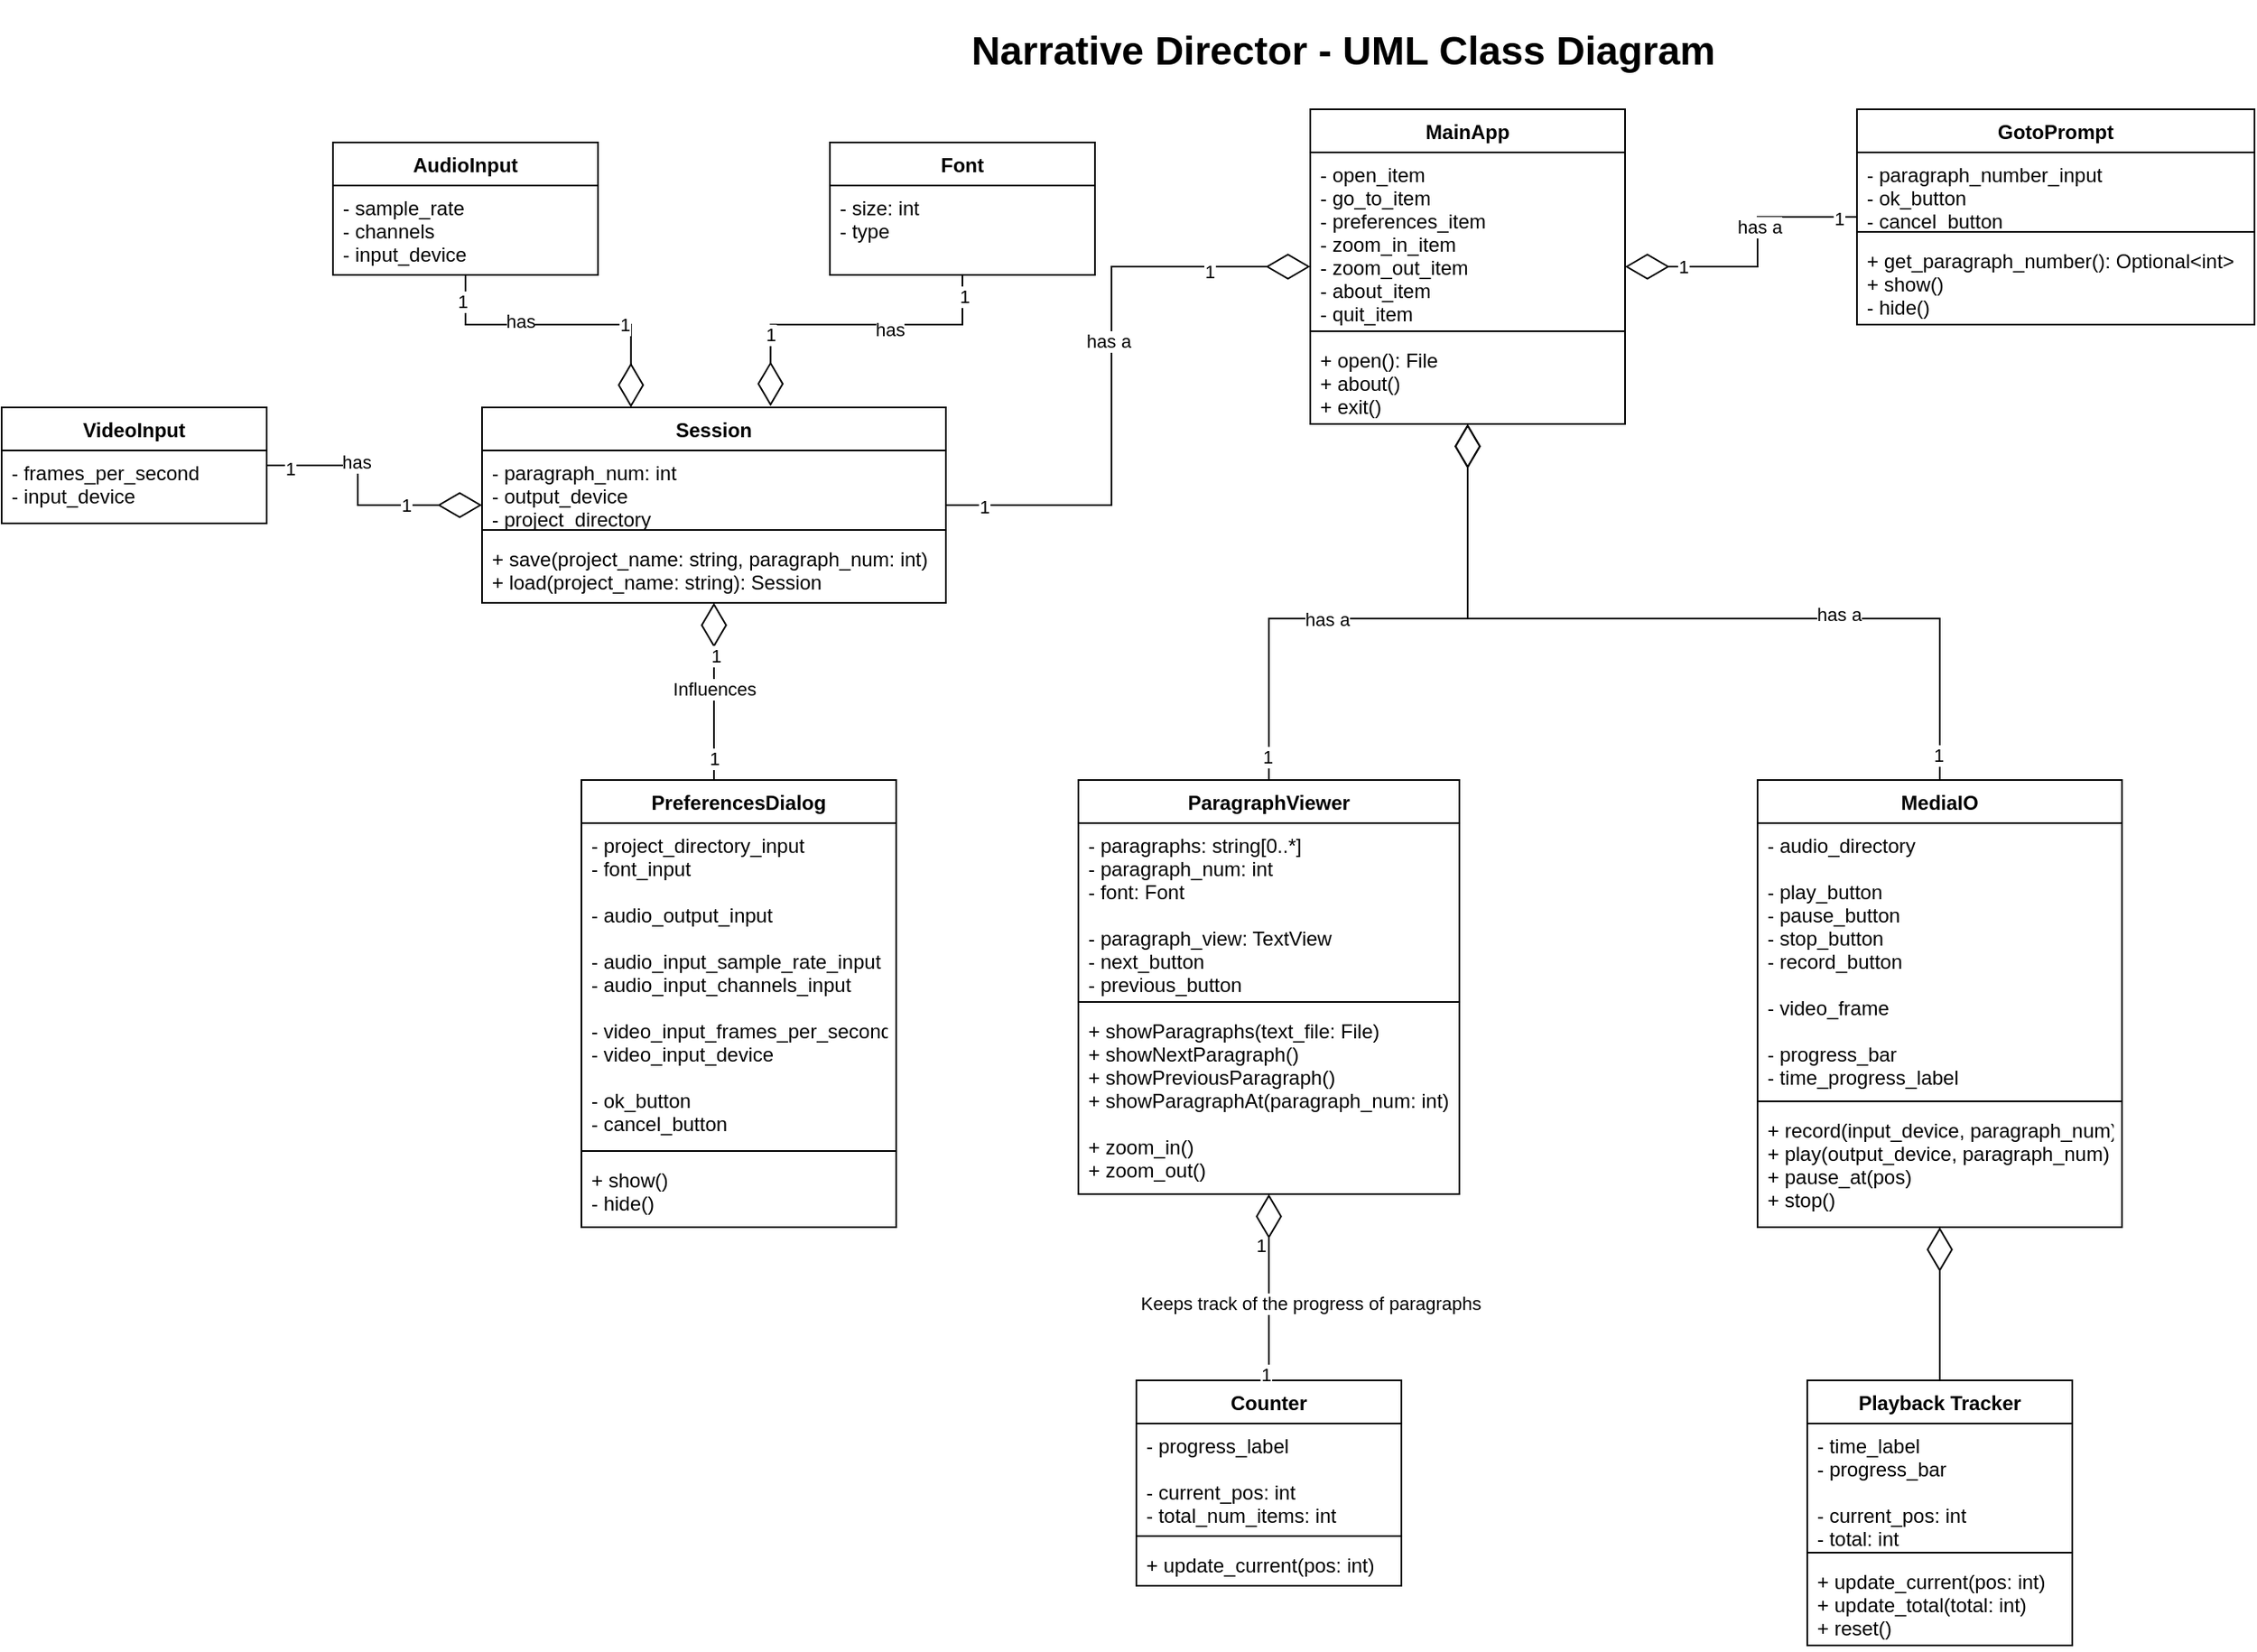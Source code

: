 <mxfile version="24.1.0" type="device">
  <diagram id="C5RBs43oDa-KdzZeNtuy" name="Page-1">
    <mxGraphModel dx="1839" dy="1155" grid="1" gridSize="10" guides="1" tooltips="1" connect="1" arrows="1" fold="1" page="1" pageScale="1" pageWidth="827" pageHeight="1169" math="0" shadow="0">
      <root>
        <mxCell id="WIyWlLk6GJQsqaUBKTNV-0" />
        <mxCell id="WIyWlLk6GJQsqaUBKTNV-1" parent="WIyWlLk6GJQsqaUBKTNV-0" />
        <mxCell id="CWmGrvaaXz-5sUjLNDUD-9" style="edgeStyle=orthogonalEdgeStyle;rounded=0;orthogonalLoop=1;jettySize=auto;html=1;endArrow=diamondThin;endFill=0;endSize=24;" parent="WIyWlLk6GJQsqaUBKTNV-1" source="7qF5mrvs6irYJMopvK7C-4" target="CWmGrvaaXz-5sUjLNDUD-0" edge="1">
          <mxGeometry relative="1" as="geometry" />
        </mxCell>
        <mxCell id="CWmGrvaaXz-5sUjLNDUD-12" value="1" style="edgeLabel;html=1;align=center;verticalAlign=middle;resizable=0;points=[];" parent="CWmGrvaaXz-5sUjLNDUD-9" vertex="1" connectable="0">
          <mxGeometry x="-0.915" y="1" relative="1" as="geometry">
            <mxPoint as="offset" />
          </mxGeometry>
        </mxCell>
        <mxCell id="CWmGrvaaXz-5sUjLNDUD-14" value="has a" style="edgeLabel;html=1;align=center;verticalAlign=middle;resizable=0;points=[];" parent="CWmGrvaaXz-5sUjLNDUD-9" vertex="1" connectable="0">
          <mxGeometry x="-0.21" relative="1" as="geometry">
            <mxPoint as="offset" />
          </mxGeometry>
        </mxCell>
        <mxCell id="7qF5mrvs6irYJMopvK7C-4" value="ParagraphViewer" style="swimlane;fontStyle=1;align=center;verticalAlign=top;childLayout=stackLayout;horizontal=1;startSize=26;horizontalStack=0;resizeParent=1;resizeParentMax=0;resizeLast=0;collapsible=1;marginBottom=0;" parent="WIyWlLk6GJQsqaUBKTNV-1" vertex="1">
          <mxGeometry x="90" y="485" width="230" height="250" as="geometry" />
        </mxCell>
        <mxCell id="7qF5mrvs6irYJMopvK7C-5" value="- paragraphs: string[0..*]&#xa;- paragraph_num: int&#xa;- font: Font&#xa;&#xa;- paragraph_view: TextView&#xa;- next_button&#xa;- previous_button" style="text;strokeColor=none;fillColor=none;align=left;verticalAlign=top;spacingLeft=4;spacingRight=4;overflow=hidden;rotatable=0;points=[[0,0.5],[1,0.5]];portConstraint=eastwest;" parent="7qF5mrvs6irYJMopvK7C-4" vertex="1">
          <mxGeometry y="26" width="230" height="104" as="geometry" />
        </mxCell>
        <mxCell id="7qF5mrvs6irYJMopvK7C-6" value="" style="line;strokeWidth=1;fillColor=none;align=left;verticalAlign=middle;spacingTop=-1;spacingLeft=3;spacingRight=3;rotatable=0;labelPosition=right;points=[];portConstraint=eastwest;" parent="7qF5mrvs6irYJMopvK7C-4" vertex="1">
          <mxGeometry y="130" width="230" height="8" as="geometry" />
        </mxCell>
        <mxCell id="7qF5mrvs6irYJMopvK7C-7" value="+ showParagraphs(text_file: File)&#xa;+ showNextParagraph()&#xa;+ showPreviousParagraph()&#xa;+ showParagraphAt(paragraph_num: int)&#xa;&#xa;+ zoom_in()&#xa;+ zoom_out()&#xa;" style="text;strokeColor=none;fillColor=none;align=left;verticalAlign=top;spacingLeft=4;spacingRight=4;overflow=hidden;rotatable=0;points=[[0,0.5],[1,0.5]];portConstraint=eastwest;" parent="7qF5mrvs6irYJMopvK7C-4" vertex="1">
          <mxGeometry y="138" width="230" height="112" as="geometry" />
        </mxCell>
        <mxCell id="CWmGrvaaXz-5sUjLNDUD-4" style="edgeStyle=orthogonalEdgeStyle;rounded=0;orthogonalLoop=1;jettySize=auto;html=1;endArrow=diamondThin;endFill=0;endSize=24;" parent="WIyWlLk6GJQsqaUBKTNV-1" source="7qF5mrvs6irYJMopvK7C-15" target="CWmGrvaaXz-5sUjLNDUD-0" edge="1">
          <mxGeometry relative="1" as="geometry" />
        </mxCell>
        <mxCell id="CWmGrvaaXz-5sUjLNDUD-6" value="1" style="edgeLabel;html=1;align=center;verticalAlign=middle;resizable=0;points=[];" parent="CWmGrvaaXz-5sUjLNDUD-4" vertex="1" connectable="0">
          <mxGeometry x="-0.877" y="-1" relative="1" as="geometry">
            <mxPoint as="offset" />
          </mxGeometry>
        </mxCell>
        <mxCell id="CWmGrvaaXz-5sUjLNDUD-7" value="1" style="edgeLabel;html=1;align=center;verticalAlign=middle;resizable=0;points=[];" parent="CWmGrvaaXz-5sUjLNDUD-4" vertex="1" connectable="0">
          <mxGeometry x="0.665" y="-3" relative="1" as="geometry">
            <mxPoint as="offset" />
          </mxGeometry>
        </mxCell>
        <mxCell id="CWmGrvaaXz-5sUjLNDUD-8" value="has a" style="edgeLabel;html=1;align=center;verticalAlign=middle;resizable=0;points=[];" parent="CWmGrvaaXz-5sUjLNDUD-4" vertex="1" connectable="0">
          <mxGeometry x="0.095" y="2" relative="1" as="geometry">
            <mxPoint as="offset" />
          </mxGeometry>
        </mxCell>
        <mxCell id="hqC6DK22-AnRsCOv8kU1-8" style="edgeStyle=orthogonalEdgeStyle;rounded=0;orthogonalLoop=1;jettySize=auto;html=1;endArrow=none;endFill=0;startArrow=diamondThin;startFill=0;endSize=6;startSize=24;" parent="WIyWlLk6GJQsqaUBKTNV-1" source="7qF5mrvs6irYJMopvK7C-15" target="hqC6DK22-AnRsCOv8kU1-4" edge="1">
          <mxGeometry relative="1" as="geometry">
            <Array as="points">
              <mxPoint x="-130" y="410" />
              <mxPoint x="-130" y="410" />
            </Array>
          </mxGeometry>
        </mxCell>
        <mxCell id="hqC6DK22-AnRsCOv8kU1-9" value="Influences" style="edgeLabel;html=1;align=center;verticalAlign=middle;resizable=0;points=[];" parent="hqC6DK22-AnRsCOv8kU1-8" vertex="1" connectable="0">
          <mxGeometry x="-0.234" relative="1" as="geometry">
            <mxPoint y="11" as="offset" />
          </mxGeometry>
        </mxCell>
        <mxCell id="hqC6DK22-AnRsCOv8kU1-11" value="1" style="edgeLabel;html=1;align=center;verticalAlign=middle;resizable=0;points=[];" parent="hqC6DK22-AnRsCOv8kU1-8" vertex="1" connectable="0">
          <mxGeometry x="0.757" relative="1" as="geometry">
            <mxPoint as="offset" />
          </mxGeometry>
        </mxCell>
        <mxCell id="hqC6DK22-AnRsCOv8kU1-17" value="1" style="edgeLabel;html=1;align=center;verticalAlign=middle;resizable=0;points=[];" parent="hqC6DK22-AnRsCOv8kU1-8" vertex="1" connectable="0">
          <mxGeometry x="-0.252" y="1" relative="1" as="geometry">
            <mxPoint y="-8" as="offset" />
          </mxGeometry>
        </mxCell>
        <mxCell id="7qF5mrvs6irYJMopvK7C-15" value="Session" style="swimlane;fontStyle=1;align=center;verticalAlign=top;childLayout=stackLayout;horizontal=1;startSize=26;horizontalStack=0;resizeParent=1;resizeParentMax=0;resizeLast=0;collapsible=1;marginBottom=0;" parent="WIyWlLk6GJQsqaUBKTNV-1" vertex="1">
          <mxGeometry x="-270" y="260" width="280" height="118" as="geometry" />
        </mxCell>
        <mxCell id="7qF5mrvs6irYJMopvK7C-16" value="- paragraph_num: int&#xa;- output_device&#xa;- project_directory&#xa;" style="text;strokeColor=none;fillColor=none;align=left;verticalAlign=top;spacingLeft=4;spacingRight=4;overflow=hidden;rotatable=0;points=[[0,0.5],[1,0.5]];portConstraint=eastwest;" parent="7qF5mrvs6irYJMopvK7C-15" vertex="1">
          <mxGeometry y="26" width="280" height="44" as="geometry" />
        </mxCell>
        <mxCell id="7qF5mrvs6irYJMopvK7C-17" value="" style="line;strokeWidth=1;fillColor=none;align=left;verticalAlign=middle;spacingTop=-1;spacingLeft=3;spacingRight=3;rotatable=0;labelPosition=right;points=[];portConstraint=eastwest;" parent="7qF5mrvs6irYJMopvK7C-15" vertex="1">
          <mxGeometry y="70" width="280" height="8" as="geometry" />
        </mxCell>
        <mxCell id="7qF5mrvs6irYJMopvK7C-18" value="+ save(project_name: string, paragraph_num: int)&#xa;+ load(project_name: string): Session&#xa;" style="text;strokeColor=none;fillColor=none;align=left;verticalAlign=top;spacingLeft=4;spacingRight=4;overflow=hidden;rotatable=0;points=[[0,0.5],[1,0.5]];portConstraint=eastwest;" parent="7qF5mrvs6irYJMopvK7C-15" vertex="1">
          <mxGeometry y="78" width="280" height="40" as="geometry" />
        </mxCell>
        <mxCell id="7qF5mrvs6irYJMopvK7C-26" value="Counter" style="swimlane;fontStyle=1;align=center;verticalAlign=top;childLayout=stackLayout;horizontal=1;startSize=26;horizontalStack=0;resizeParent=1;resizeParentMax=0;resizeLast=0;collapsible=1;marginBottom=0;" parent="WIyWlLk6GJQsqaUBKTNV-1" vertex="1">
          <mxGeometry x="125" y="847.5" width="160" height="124" as="geometry" />
        </mxCell>
        <mxCell id="7qF5mrvs6irYJMopvK7C-27" value="- progress_label&#xa;&#xa;- current_pos: int&#xa;- total_num_items: int" style="text;strokeColor=none;fillColor=none;align=left;verticalAlign=top;spacingLeft=4;spacingRight=4;overflow=hidden;rotatable=0;points=[[0,0.5],[1,0.5]];portConstraint=eastwest;" parent="7qF5mrvs6irYJMopvK7C-26" vertex="1">
          <mxGeometry y="26" width="160" height="64" as="geometry" />
        </mxCell>
        <mxCell id="7qF5mrvs6irYJMopvK7C-28" value="" style="line;strokeWidth=1;fillColor=none;align=left;verticalAlign=middle;spacingTop=-1;spacingLeft=3;spacingRight=3;rotatable=0;labelPosition=right;points=[];portConstraint=eastwest;" parent="7qF5mrvs6irYJMopvK7C-26" vertex="1">
          <mxGeometry y="90" width="160" height="8" as="geometry" />
        </mxCell>
        <mxCell id="7qF5mrvs6irYJMopvK7C-29" value="+ update_current(pos: int)" style="text;strokeColor=none;fillColor=none;align=left;verticalAlign=top;spacingLeft=4;spacingRight=4;overflow=hidden;rotatable=0;points=[[0,0.5],[1,0.5]];portConstraint=eastwest;" parent="7qF5mrvs6irYJMopvK7C-26" vertex="1">
          <mxGeometry y="98" width="160" height="26" as="geometry" />
        </mxCell>
        <mxCell id="7qF5mrvs6irYJMopvK7C-30" style="edgeStyle=orthogonalEdgeStyle;rounded=0;orthogonalLoop=1;jettySize=auto;html=1;endArrow=diamondThin;endFill=0;endSize=24;exitX=0.5;exitY=0;exitDx=0;exitDy=0;" parent="WIyWlLk6GJQsqaUBKTNV-1" source="7qF5mrvs6irYJMopvK7C-26" target="7qF5mrvs6irYJMopvK7C-4" edge="1">
          <mxGeometry relative="1" as="geometry" />
        </mxCell>
        <mxCell id="7qF5mrvs6irYJMopvK7C-31" value="1" style="edgeLabel;html=1;align=center;verticalAlign=middle;resizable=0;points=[];" parent="7qF5mrvs6irYJMopvK7C-30" vertex="1" connectable="0">
          <mxGeometry x="-0.936" y="2" relative="1" as="geometry">
            <mxPoint as="offset" />
          </mxGeometry>
        </mxCell>
        <mxCell id="7qF5mrvs6irYJMopvK7C-32" value="1" style="edgeLabel;html=1;align=center;verticalAlign=middle;resizable=0;points=[];" parent="7qF5mrvs6irYJMopvK7C-30" vertex="1" connectable="0">
          <mxGeometry x="0.791" relative="1" as="geometry">
            <mxPoint x="-5" y="19" as="offset" />
          </mxGeometry>
        </mxCell>
        <mxCell id="7qF5mrvs6irYJMopvK7C-33" value="Keeps track of the progress of paragraphs" style="edgeLabel;html=1;align=center;verticalAlign=middle;resizable=0;points=[];" parent="7qF5mrvs6irYJMopvK7C-30" vertex="1" connectable="0">
          <mxGeometry x="-0.176" y="-1" relative="1" as="geometry">
            <mxPoint x="24" as="offset" />
          </mxGeometry>
        </mxCell>
        <mxCell id="uqKv1nTXKA7kdlYmjU6h-12" style="edgeStyle=orthogonalEdgeStyle;rounded=0;orthogonalLoop=1;jettySize=auto;html=1;endArrow=diamondThin;endFill=0;endSize=24;entryX=0.321;entryY=0;entryDx=0;entryDy=0;entryPerimeter=0;" parent="WIyWlLk6GJQsqaUBKTNV-1" source="uqKv1nTXKA7kdlYmjU6h-4" target="7qF5mrvs6irYJMopvK7C-15" edge="1">
          <mxGeometry relative="1" as="geometry" />
        </mxCell>
        <mxCell id="uqKv1nTXKA7kdlYmjU6h-13" value="1" style="edgeLabel;html=1;align=center;verticalAlign=middle;resizable=0;points=[];" parent="uqKv1nTXKA7kdlYmjU6h-12" vertex="1" connectable="0">
          <mxGeometry x="-0.824" y="-2" relative="1" as="geometry">
            <mxPoint as="offset" />
          </mxGeometry>
        </mxCell>
        <mxCell id="uqKv1nTXKA7kdlYmjU6h-14" value="1" style="edgeLabel;html=1;align=center;verticalAlign=middle;resizable=0;points=[];" parent="uqKv1nTXKA7kdlYmjU6h-12" vertex="1" connectable="0">
          <mxGeometry x="0.397" relative="1" as="geometry">
            <mxPoint as="offset" />
          </mxGeometry>
        </mxCell>
        <mxCell id="uqKv1nTXKA7kdlYmjU6h-15" value="has" style="edgeLabel;html=1;align=center;verticalAlign=middle;resizable=0;points=[];" parent="uqKv1nTXKA7kdlYmjU6h-12" vertex="1" connectable="0">
          <mxGeometry x="-0.301" y="2" relative="1" as="geometry">
            <mxPoint as="offset" />
          </mxGeometry>
        </mxCell>
        <mxCell id="uqKv1nTXKA7kdlYmjU6h-4" value="AudioInput" style="swimlane;fontStyle=1;align=center;verticalAlign=top;childLayout=stackLayout;horizontal=1;startSize=26;horizontalStack=0;resizeParent=1;resizeParentMax=0;resizeLast=0;collapsible=1;marginBottom=0;" parent="WIyWlLk6GJQsqaUBKTNV-1" vertex="1">
          <mxGeometry x="-360" y="100" width="160" height="80" as="geometry" />
        </mxCell>
        <mxCell id="uqKv1nTXKA7kdlYmjU6h-5" value="- sample_rate&#xa;- channels&#xa;- input_device" style="text;strokeColor=none;fillColor=none;align=left;verticalAlign=top;spacingLeft=4;spacingRight=4;overflow=hidden;rotatable=0;points=[[0,0.5],[1,0.5]];portConstraint=eastwest;" parent="uqKv1nTXKA7kdlYmjU6h-4" vertex="1">
          <mxGeometry y="26" width="160" height="54" as="geometry" />
        </mxCell>
        <mxCell id="uqKv1nTXKA7kdlYmjU6h-28" style="edgeStyle=orthogonalEdgeStyle;rounded=0;orthogonalLoop=1;jettySize=auto;html=1;entryX=0.622;entryY=-0.006;entryDx=0;entryDy=0;entryPerimeter=0;endArrow=diamondThin;endFill=0;endSize=24;" parent="WIyWlLk6GJQsqaUBKTNV-1" source="uqKv1nTXKA7kdlYmjU6h-24" target="7qF5mrvs6irYJMopvK7C-15" edge="1">
          <mxGeometry relative="1" as="geometry" />
        </mxCell>
        <mxCell id="uqKv1nTXKA7kdlYmjU6h-29" value="has" style="edgeLabel;html=1;align=center;verticalAlign=middle;resizable=0;points=[];" parent="uqKv1nTXKA7kdlYmjU6h-28" vertex="1" connectable="0">
          <mxGeometry x="-0.226" y="3" relative="1" as="geometry">
            <mxPoint x="1" as="offset" />
          </mxGeometry>
        </mxCell>
        <mxCell id="uqKv1nTXKA7kdlYmjU6h-30" value="1" style="edgeLabel;html=1;align=center;verticalAlign=middle;resizable=0;points=[];" parent="uqKv1nTXKA7kdlYmjU6h-28" vertex="1" connectable="0">
          <mxGeometry x="0.558" relative="1" as="geometry">
            <mxPoint as="offset" />
          </mxGeometry>
        </mxCell>
        <mxCell id="uqKv1nTXKA7kdlYmjU6h-31" value="1" style="edgeLabel;html=1;align=center;verticalAlign=middle;resizable=0;points=[];" parent="uqKv1nTXKA7kdlYmjU6h-28" vertex="1" connectable="0">
          <mxGeometry x="-0.874" y="1" relative="1" as="geometry">
            <mxPoint as="offset" />
          </mxGeometry>
        </mxCell>
        <mxCell id="uqKv1nTXKA7kdlYmjU6h-24" value="Font" style="swimlane;fontStyle=1;align=center;verticalAlign=top;childLayout=stackLayout;horizontal=1;startSize=26;horizontalStack=0;resizeParent=1;resizeParentMax=0;resizeLast=0;collapsible=1;marginBottom=0;" parent="WIyWlLk6GJQsqaUBKTNV-1" vertex="1">
          <mxGeometry x="-60" y="100" width="160" height="80" as="geometry" />
        </mxCell>
        <mxCell id="uqKv1nTXKA7kdlYmjU6h-25" value="- size: int&#xa;- type" style="text;strokeColor=none;fillColor=none;align=left;verticalAlign=top;spacingLeft=4;spacingRight=4;overflow=hidden;rotatable=0;points=[[0,0.5],[1,0.5]];portConstraint=eastwest;" parent="uqKv1nTXKA7kdlYmjU6h-24" vertex="1">
          <mxGeometry y="26" width="160" height="54" as="geometry" />
        </mxCell>
        <mxCell id="CWmGrvaaXz-5sUjLNDUD-0" value="MainApp" style="swimlane;fontStyle=1;align=center;verticalAlign=top;childLayout=stackLayout;horizontal=1;startSize=26;horizontalStack=0;resizeParent=1;resizeParentMax=0;resizeLast=0;collapsible=1;marginBottom=0;" parent="WIyWlLk6GJQsqaUBKTNV-1" vertex="1">
          <mxGeometry x="230" y="80" width="190" height="190" as="geometry" />
        </mxCell>
        <mxCell id="CWmGrvaaXz-5sUjLNDUD-1" value="- open_item&#xa;- go_to_item&#xa;- preferences_item&#xa;- zoom_in_item&#xa;- zoom_out_item&#xa;- about_item&#xa;- quit_item" style="text;strokeColor=none;fillColor=none;align=left;verticalAlign=top;spacingLeft=4;spacingRight=4;overflow=hidden;rotatable=0;points=[[0,0.5],[1,0.5]];portConstraint=eastwest;" parent="CWmGrvaaXz-5sUjLNDUD-0" vertex="1">
          <mxGeometry y="26" width="190" height="104" as="geometry" />
        </mxCell>
        <mxCell id="CWmGrvaaXz-5sUjLNDUD-2" value="" style="line;strokeWidth=1;fillColor=none;align=left;verticalAlign=middle;spacingTop=-1;spacingLeft=3;spacingRight=3;rotatable=0;labelPosition=right;points=[];portConstraint=eastwest;" parent="CWmGrvaaXz-5sUjLNDUD-0" vertex="1">
          <mxGeometry y="130" width="190" height="8" as="geometry" />
        </mxCell>
        <mxCell id="CWmGrvaaXz-5sUjLNDUD-3" value="+ open(): File&#xa;+ about()&#xa;+ exit()" style="text;strokeColor=none;fillColor=none;align=left;verticalAlign=top;spacingLeft=4;spacingRight=4;overflow=hidden;rotatable=0;points=[[0,0.5],[1,0.5]];portConstraint=eastwest;" parent="CWmGrvaaXz-5sUjLNDUD-0" vertex="1">
          <mxGeometry y="138" width="190" height="52" as="geometry" />
        </mxCell>
        <mxCell id="CWmGrvaaXz-5sUjLNDUD-16" value="&lt;h1&gt;Narrative Director - UML Class Diagram&lt;br&gt;&lt;/h1&gt;" style="text;html=1;strokeColor=none;fillColor=none;align=center;verticalAlign=middle;whiteSpace=wrap;rounded=0;" parent="WIyWlLk6GJQsqaUBKTNV-1" vertex="1">
          <mxGeometry x="20" y="30" width="460" height="30" as="geometry" />
        </mxCell>
        <mxCell id="X5sajKfbFdd7pzfeBl9J-4" style="edgeStyle=orthogonalEdgeStyle;rounded=0;orthogonalLoop=1;jettySize=auto;html=1;endArrow=diamondThin;endFill=0;endSize=24;entryX=0.5;entryY=1;entryDx=0;entryDy=0;exitX=0.5;exitY=0;exitDx=0;exitDy=0;" parent="WIyWlLk6GJQsqaUBKTNV-1" source="X5sajKfbFdd7pzfeBl9J-0" target="CWmGrvaaXz-5sUjLNDUD-0" edge="1">
          <mxGeometry relative="1" as="geometry">
            <mxPoint x="430" y="380" as="targetPoint" />
          </mxGeometry>
        </mxCell>
        <mxCell id="X5sajKfbFdd7pzfeBl9J-5" value="1" style="edgeLabel;html=1;align=center;verticalAlign=middle;resizable=0;points=[];" parent="X5sajKfbFdd7pzfeBl9J-4" vertex="1" connectable="0">
          <mxGeometry x="-0.941" y="1" relative="1" as="geometry">
            <mxPoint as="offset" />
          </mxGeometry>
        </mxCell>
        <mxCell id="X5sajKfbFdd7pzfeBl9J-6" value="has a" style="edgeLabel;html=1;align=center;verticalAlign=middle;resizable=0;points=[];" parent="X5sajKfbFdd7pzfeBl9J-4" vertex="1" connectable="0">
          <mxGeometry x="-0.365" y="-3" relative="1" as="geometry">
            <mxPoint as="offset" />
          </mxGeometry>
        </mxCell>
        <mxCell id="X5sajKfbFdd7pzfeBl9J-0" value="MediaIO" style="swimlane;fontStyle=1;align=center;verticalAlign=top;childLayout=stackLayout;horizontal=1;startSize=26;horizontalStack=0;resizeParent=1;resizeParentMax=0;resizeLast=0;collapsible=1;marginBottom=0;" parent="WIyWlLk6GJQsqaUBKTNV-1" vertex="1">
          <mxGeometry x="500" y="485" width="220" height="270" as="geometry" />
        </mxCell>
        <mxCell id="X5sajKfbFdd7pzfeBl9J-1" value="- audio_directory&#xa;&#xa;- play_button&#xa;- pause_button&#xa;- stop_button&#xa;- record_button&#xa;&#xa;- video_frame&#xa;&#xa;- progress_bar&#xa;- time_progress_label&#xa;" style="text;strokeColor=none;fillColor=none;align=left;verticalAlign=top;spacingLeft=4;spacingRight=4;overflow=hidden;rotatable=0;points=[[0,0.5],[1,0.5]];portConstraint=eastwest;" parent="X5sajKfbFdd7pzfeBl9J-0" vertex="1">
          <mxGeometry y="26" width="220" height="164" as="geometry" />
        </mxCell>
        <mxCell id="X5sajKfbFdd7pzfeBl9J-2" value="" style="line;strokeWidth=1;fillColor=none;align=left;verticalAlign=middle;spacingTop=-1;spacingLeft=3;spacingRight=3;rotatable=0;labelPosition=right;points=[];portConstraint=eastwest;" parent="X5sajKfbFdd7pzfeBl9J-0" vertex="1">
          <mxGeometry y="190" width="220" height="8" as="geometry" />
        </mxCell>
        <mxCell id="X5sajKfbFdd7pzfeBl9J-3" value="+ record(input_device, paragraph_num)&#xa;+ play(output_device, paragraph_num)&#xa;+ pause_at(pos)&#xa;+ stop()&#xa;" style="text;strokeColor=none;fillColor=none;align=left;verticalAlign=top;spacingLeft=4;spacingRight=4;overflow=hidden;rotatable=0;points=[[0,0.5],[1,0.5]];portConstraint=eastwest;" parent="X5sajKfbFdd7pzfeBl9J-0" vertex="1">
          <mxGeometry y="198" width="220" height="72" as="geometry" />
        </mxCell>
        <mxCell id="VSH80lzQ6H8g-4Em9pre-4" style="edgeStyle=orthogonalEdgeStyle;rounded=0;orthogonalLoop=1;jettySize=auto;html=1;entryX=0.5;entryY=1;entryDx=0;entryDy=0;endArrow=diamondThin;endFill=0;endSize=24;" parent="WIyWlLk6GJQsqaUBKTNV-1" source="VSH80lzQ6H8g-4Em9pre-0" target="X5sajKfbFdd7pzfeBl9J-0" edge="1">
          <mxGeometry relative="1" as="geometry" />
        </mxCell>
        <mxCell id="VSH80lzQ6H8g-4Em9pre-0" value="Playback Tracker" style="swimlane;fontStyle=1;align=center;verticalAlign=top;childLayout=stackLayout;horizontal=1;startSize=26;horizontalStack=0;resizeParent=1;resizeParentMax=0;resizeLast=0;collapsible=1;marginBottom=0;" parent="WIyWlLk6GJQsqaUBKTNV-1" vertex="1">
          <mxGeometry x="530" y="847.5" width="160" height="160" as="geometry" />
        </mxCell>
        <mxCell id="VSH80lzQ6H8g-4Em9pre-1" value="- time_label&#xa;- progress_bar&#xa;&#xa;- current_pos: int&#xa;- total: int&#xa;" style="text;strokeColor=none;fillColor=none;align=left;verticalAlign=top;spacingLeft=4;spacingRight=4;overflow=hidden;rotatable=0;points=[[0,0.5],[1,0.5]];portConstraint=eastwest;" parent="VSH80lzQ6H8g-4Em9pre-0" vertex="1">
          <mxGeometry y="26" width="160" height="74" as="geometry" />
        </mxCell>
        <mxCell id="VSH80lzQ6H8g-4Em9pre-2" value="" style="line;strokeWidth=1;fillColor=none;align=left;verticalAlign=middle;spacingTop=-1;spacingLeft=3;spacingRight=3;rotatable=0;labelPosition=right;points=[];portConstraint=eastwest;" parent="VSH80lzQ6H8g-4Em9pre-0" vertex="1">
          <mxGeometry y="100" width="160" height="8" as="geometry" />
        </mxCell>
        <mxCell id="VSH80lzQ6H8g-4Em9pre-3" value="+ update_current(pos: int)&#xa;+ update_total(total: int)&#xa;+ reset()&#xa;" style="text;strokeColor=none;fillColor=none;align=left;verticalAlign=top;spacingLeft=4;spacingRight=4;overflow=hidden;rotatable=0;points=[[0,0.5],[1,0.5]];portConstraint=eastwest;" parent="VSH80lzQ6H8g-4Em9pre-0" vertex="1">
          <mxGeometry y="108" width="160" height="52" as="geometry" />
        </mxCell>
        <mxCell id="hqC6DK22-AnRsCOv8kU1-12" style="edgeStyle=orthogonalEdgeStyle;rounded=0;orthogonalLoop=1;jettySize=auto;html=1;startArrow=none;startFill=0;endArrow=diamondThin;endFill=0;startSize=6;endSize=24;" parent="WIyWlLk6GJQsqaUBKTNV-1" source="hqC6DK22-AnRsCOv8kU1-0" target="CWmGrvaaXz-5sUjLNDUD-0" edge="1">
          <mxGeometry relative="1" as="geometry" />
        </mxCell>
        <mxCell id="hqC6DK22-AnRsCOv8kU1-13" value="1" style="edgeLabel;html=1;align=center;verticalAlign=middle;resizable=0;points=[];" parent="hqC6DK22-AnRsCOv8kU1-12" vertex="1" connectable="0">
          <mxGeometry x="-0.863" y="1" relative="1" as="geometry">
            <mxPoint as="offset" />
          </mxGeometry>
        </mxCell>
        <mxCell id="hqC6DK22-AnRsCOv8kU1-14" value="1" style="edgeLabel;html=1;align=center;verticalAlign=middle;resizable=0;points=[];" parent="hqC6DK22-AnRsCOv8kU1-12" vertex="1" connectable="0">
          <mxGeometry x="0.484" relative="1" as="geometry">
            <mxPoint x="-9" as="offset" />
          </mxGeometry>
        </mxCell>
        <mxCell id="hqC6DK22-AnRsCOv8kU1-15" value="has a" style="edgeLabel;html=1;align=center;verticalAlign=middle;resizable=0;points=[];" parent="hqC6DK22-AnRsCOv8kU1-12" vertex="1" connectable="0">
          <mxGeometry x="-0.232" y="1" relative="1" as="geometry">
            <mxPoint as="offset" />
          </mxGeometry>
        </mxCell>
        <mxCell id="hqC6DK22-AnRsCOv8kU1-0" value="GotoPrompt" style="swimlane;fontStyle=1;align=center;verticalAlign=top;childLayout=stackLayout;horizontal=1;startSize=26;horizontalStack=0;resizeParent=1;resizeParentMax=0;resizeLast=0;collapsible=1;marginBottom=0;" parent="WIyWlLk6GJQsqaUBKTNV-1" vertex="1">
          <mxGeometry x="560" y="80" width="240" height="130" as="geometry" />
        </mxCell>
        <mxCell id="hqC6DK22-AnRsCOv8kU1-1" value="- paragraph_number_input&#xa;- ok_button&#xa;- cancel_button" style="text;strokeColor=none;fillColor=none;align=left;verticalAlign=top;spacingLeft=4;spacingRight=4;overflow=hidden;rotatable=0;points=[[0,0.5],[1,0.5]];portConstraint=eastwest;" parent="hqC6DK22-AnRsCOv8kU1-0" vertex="1">
          <mxGeometry y="26" width="240" height="44" as="geometry" />
        </mxCell>
        <mxCell id="hqC6DK22-AnRsCOv8kU1-2" value="" style="line;strokeWidth=1;fillColor=none;align=left;verticalAlign=middle;spacingTop=-1;spacingLeft=3;spacingRight=3;rotatable=0;labelPosition=right;points=[];portConstraint=eastwest;" parent="hqC6DK22-AnRsCOv8kU1-0" vertex="1">
          <mxGeometry y="70" width="240" height="8" as="geometry" />
        </mxCell>
        <mxCell id="hqC6DK22-AnRsCOv8kU1-3" value="+ get_paragraph_number(): Optional&lt;int&gt;&#xa;+ show()&#xa;- hide()" style="text;strokeColor=none;fillColor=none;align=left;verticalAlign=top;spacingLeft=4;spacingRight=4;overflow=hidden;rotatable=0;points=[[0,0.5],[1,0.5]];portConstraint=eastwest;" parent="hqC6DK22-AnRsCOv8kU1-0" vertex="1">
          <mxGeometry y="78" width="240" height="52" as="geometry" />
        </mxCell>
        <mxCell id="hqC6DK22-AnRsCOv8kU1-4" value="PreferencesDialog" style="swimlane;fontStyle=1;align=center;verticalAlign=top;childLayout=stackLayout;horizontal=1;startSize=26;horizontalStack=0;resizeParent=1;resizeParentMax=0;resizeLast=0;collapsible=1;marginBottom=0;" parent="WIyWlLk6GJQsqaUBKTNV-1" vertex="1">
          <mxGeometry x="-210" y="485" width="190" height="270" as="geometry" />
        </mxCell>
        <mxCell id="hqC6DK22-AnRsCOv8kU1-5" value="- project_directory_input&#xa;- font_input&#xa;&#xa;- audio_output_input&#xa;&#xa;- audio_input_sample_rate_input&#xa;- audio_input_channels_input&#xa;&#xa;- video_input_frames_per_second&#xa;- video_input_device&#xa;&#xa;- ok_button&#xa;- cancel_button" style="text;strokeColor=none;fillColor=none;align=left;verticalAlign=top;spacingLeft=4;spacingRight=4;overflow=hidden;rotatable=0;points=[[0,0.5],[1,0.5]];portConstraint=eastwest;" parent="hqC6DK22-AnRsCOv8kU1-4" vertex="1">
          <mxGeometry y="26" width="190" height="194" as="geometry" />
        </mxCell>
        <mxCell id="hqC6DK22-AnRsCOv8kU1-6" value="" style="line;strokeWidth=1;fillColor=none;align=left;verticalAlign=middle;spacingTop=-1;spacingLeft=3;spacingRight=3;rotatable=0;labelPosition=right;points=[];portConstraint=eastwest;" parent="hqC6DK22-AnRsCOv8kU1-4" vertex="1">
          <mxGeometry y="220" width="190" height="8" as="geometry" />
        </mxCell>
        <mxCell id="hqC6DK22-AnRsCOv8kU1-7" value="+ show()&#xa;- hide()" style="text;strokeColor=none;fillColor=none;align=left;verticalAlign=top;spacingLeft=4;spacingRight=4;overflow=hidden;rotatable=0;points=[[0,0.5],[1,0.5]];portConstraint=eastwest;" parent="hqC6DK22-AnRsCOv8kU1-4" vertex="1">
          <mxGeometry y="228" width="190" height="42" as="geometry" />
        </mxCell>
        <mxCell id="0YaQTY8Ndlg-2hguQMMq-0" value="VideoInput" style="swimlane;fontStyle=1;align=center;verticalAlign=top;childLayout=stackLayout;horizontal=1;startSize=26;horizontalStack=0;resizeParent=1;resizeParentMax=0;resizeLast=0;collapsible=1;marginBottom=0;" vertex="1" parent="WIyWlLk6GJQsqaUBKTNV-1">
          <mxGeometry x="-560" y="260" width="160" height="70" as="geometry" />
        </mxCell>
        <mxCell id="0YaQTY8Ndlg-2hguQMMq-1" value="- frames_per_second&#xa;- input_device" style="text;strokeColor=none;fillColor=none;align=left;verticalAlign=top;spacingLeft=4;spacingRight=4;overflow=hidden;rotatable=0;points=[[0,0.5],[1,0.5]];portConstraint=eastwest;" vertex="1" parent="0YaQTY8Ndlg-2hguQMMq-0">
          <mxGeometry y="26" width="160" height="44" as="geometry" />
        </mxCell>
        <mxCell id="0YaQTY8Ndlg-2hguQMMq-2" style="edgeStyle=orthogonalEdgeStyle;rounded=0;orthogonalLoop=1;jettySize=auto;html=1;endArrow=diamondThin;endFill=0;endSize=24;" edge="1" parent="WIyWlLk6GJQsqaUBKTNV-1" source="0YaQTY8Ndlg-2hguQMMq-0" target="7qF5mrvs6irYJMopvK7C-15">
          <mxGeometry relative="1" as="geometry">
            <mxPoint x="-400" y="298" as="sourcePoint" />
            <mxPoint x="-300" y="378" as="targetPoint" />
          </mxGeometry>
        </mxCell>
        <mxCell id="0YaQTY8Ndlg-2hguQMMq-3" value="1" style="edgeLabel;html=1;align=center;verticalAlign=middle;resizable=0;points=[];" vertex="1" connectable="0" parent="0YaQTY8Ndlg-2hguQMMq-2">
          <mxGeometry x="-0.824" y="-2" relative="1" as="geometry">
            <mxPoint as="offset" />
          </mxGeometry>
        </mxCell>
        <mxCell id="0YaQTY8Ndlg-2hguQMMq-4" value="1" style="edgeLabel;html=1;align=center;verticalAlign=middle;resizable=0;points=[];" vertex="1" connectable="0" parent="0YaQTY8Ndlg-2hguQMMq-2">
          <mxGeometry x="0.397" relative="1" as="geometry">
            <mxPoint as="offset" />
          </mxGeometry>
        </mxCell>
        <mxCell id="0YaQTY8Ndlg-2hguQMMq-5" value="has" style="edgeLabel;html=1;align=center;verticalAlign=middle;resizable=0;points=[];" vertex="1" connectable="0" parent="0YaQTY8Ndlg-2hguQMMq-2">
          <mxGeometry x="-0.301" y="2" relative="1" as="geometry">
            <mxPoint as="offset" />
          </mxGeometry>
        </mxCell>
      </root>
    </mxGraphModel>
  </diagram>
</mxfile>
